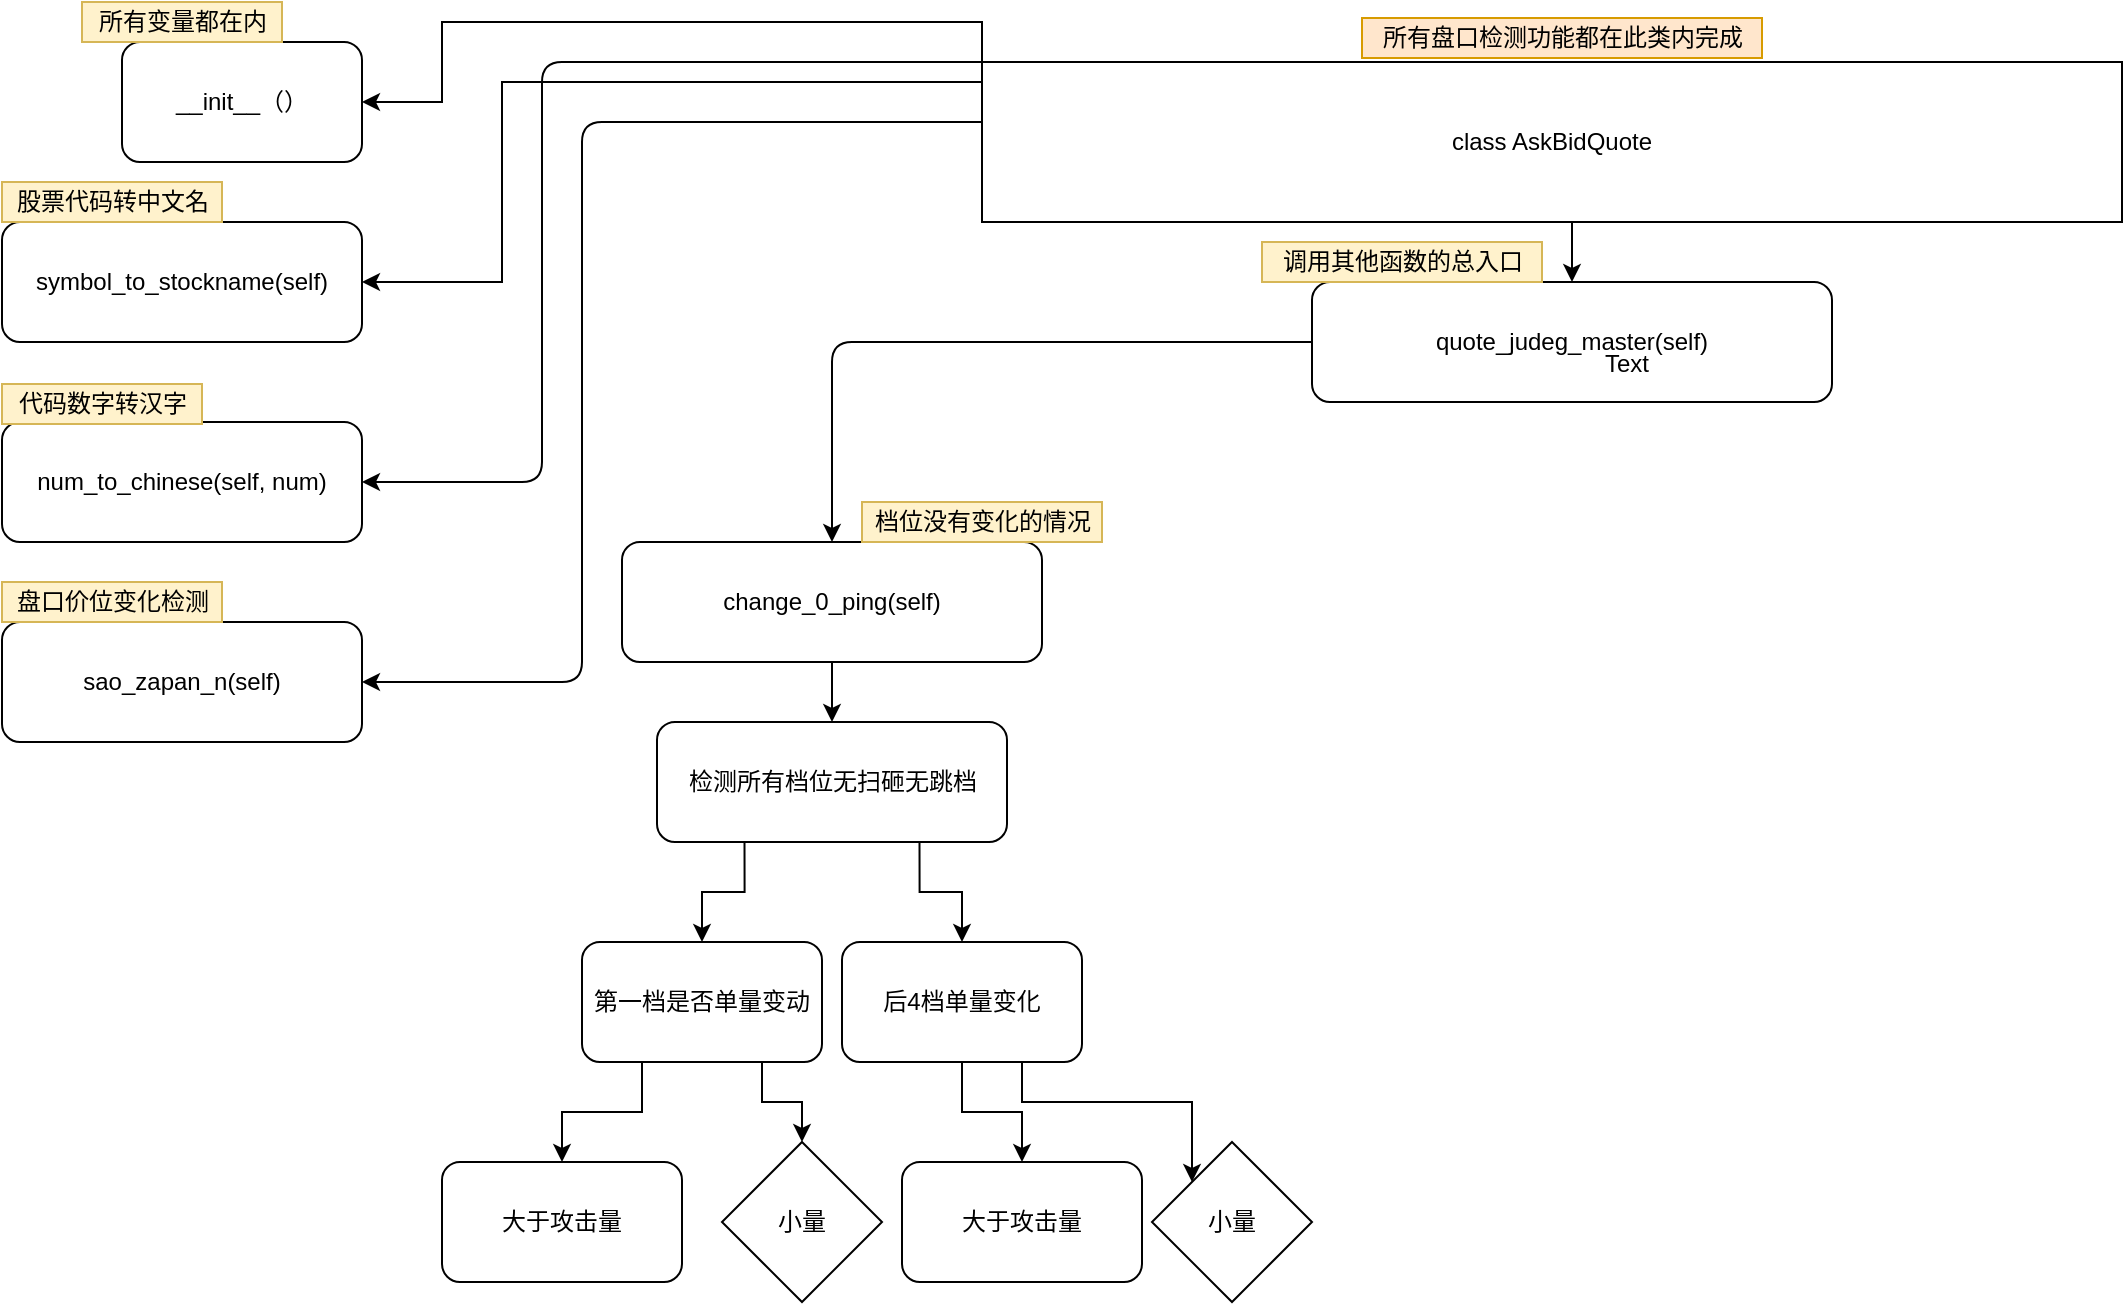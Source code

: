 <mxfile version="12.5.6" type="github">
  <diagram id="dHWgx3uqRyAXGrRmZ57P" name="Page-1">
    <mxGraphModel dx="1673" dy="976" grid="1" gridSize="10" guides="1" tooltips="1" connect="1" arrows="1" fold="1" page="1" pageScale="1" pageWidth="1920" pageHeight="1200" math="0" shadow="0">
      <root>
        <mxCell id="0"/>
        <mxCell id="1" parent="0"/>
        <mxCell id="PrwOAb1tr_43_Qb7wZnU-9" style="edgeStyle=orthogonalEdgeStyle;rounded=0;orthogonalLoop=1;jettySize=auto;html=1;exitX=0.5;exitY=0;exitDx=0;exitDy=0;entryX=0.5;entryY=0;entryDx=0;entryDy=0;" edge="1" parent="1" source="PrwOAb1tr_43_Qb7wZnU-1" target="PrwOAb1tr_43_Qb7wZnU-7">
          <mxGeometry relative="1" as="geometry"/>
        </mxCell>
        <mxCell id="PrwOAb1tr_43_Qb7wZnU-11" style="edgeStyle=orthogonalEdgeStyle;rounded=0;orthogonalLoop=1;jettySize=auto;html=1;exitX=1;exitY=1;exitDx=0;exitDy=0;entryX=1;entryY=0.5;entryDx=0;entryDy=0;" edge="1" parent="1" source="PrwOAb1tr_43_Qb7wZnU-1" target="PrwOAb1tr_43_Qb7wZnU-3">
          <mxGeometry relative="1" as="geometry">
            <Array as="points">
              <mxPoint x="270" y="20"/>
              <mxPoint x="270" y="60"/>
            </Array>
          </mxGeometry>
        </mxCell>
        <mxCell id="PrwOAb1tr_43_Qb7wZnU-12" style="edgeStyle=orthogonalEdgeStyle;rounded=0;orthogonalLoop=1;jettySize=auto;html=1;exitX=1;exitY=0.5;exitDx=0;exitDy=0;entryX=1;entryY=0.5;entryDx=0;entryDy=0;" edge="1" parent="1" source="PrwOAb1tr_43_Qb7wZnU-1" target="PrwOAb1tr_43_Qb7wZnU-4">
          <mxGeometry relative="1" as="geometry">
            <Array as="points">
              <mxPoint x="540" y="50"/>
              <mxPoint x="300" y="50"/>
              <mxPoint x="300" y="150"/>
            </Array>
          </mxGeometry>
        </mxCell>
        <mxCell id="PrwOAb1tr_43_Qb7wZnU-1" value="class AskBidQuote" style="rounded=0;whiteSpace=wrap;html=1;flipH=0;flipV=1;direction=west;" vertex="1" parent="1">
          <mxGeometry x="540" y="40" width="570" height="80" as="geometry"/>
        </mxCell>
        <mxCell id="PrwOAb1tr_43_Qb7wZnU-3" value="__init__（）" style="rounded=1;whiteSpace=wrap;html=1;" vertex="1" parent="1">
          <mxGeometry x="110" y="30" width="120" height="60" as="geometry"/>
        </mxCell>
        <mxCell id="PrwOAb1tr_43_Qb7wZnU-4" value="symbol_to_stockname(self)" style="rounded=1;whiteSpace=wrap;html=1;" vertex="1" parent="1">
          <mxGeometry x="50" y="120" width="180" height="60" as="geometry"/>
        </mxCell>
        <mxCell id="PrwOAb1tr_43_Qb7wZnU-5" value="num_to_chinese(self, num)" style="rounded=1;whiteSpace=wrap;html=1;" vertex="1" parent="1">
          <mxGeometry x="50" y="220" width="180" height="60" as="geometry"/>
        </mxCell>
        <mxCell id="PrwOAb1tr_43_Qb7wZnU-7" value="quote_judeg_master(self)" style="rounded=1;whiteSpace=wrap;html=1;" vertex="1" parent="1">
          <mxGeometry x="705" y="150" width="260" height="60" as="geometry"/>
        </mxCell>
        <mxCell id="PrwOAb1tr_43_Qb7wZnU-14" value="sao_zapan_n(self)" style="rounded=1;whiteSpace=wrap;html=1;" vertex="1" parent="1">
          <mxGeometry x="50" y="320" width="180" height="60" as="geometry"/>
        </mxCell>
        <mxCell id="PrwOAb1tr_43_Qb7wZnU-15" value="" style="edgeStyle=elbowEdgeStyle;elbow=horizontal;endArrow=classic;html=1;entryX=1;entryY=0.5;entryDx=0;entryDy=0;" edge="1" parent="1" target="PrwOAb1tr_43_Qb7wZnU-5">
          <mxGeometry width="50" height="50" relative="1" as="geometry">
            <mxPoint x="540" y="40" as="sourcePoint"/>
            <mxPoint x="420" y="170" as="targetPoint"/>
            <Array as="points">
              <mxPoint x="320" y="190"/>
              <mxPoint x="320" y="199"/>
              <mxPoint x="320" y="120"/>
            </Array>
          </mxGeometry>
        </mxCell>
        <mxCell id="PrwOAb1tr_43_Qb7wZnU-16" value="" style="edgeStyle=elbowEdgeStyle;elbow=horizontal;endArrow=classic;html=1;exitX=1;exitY=0.375;exitDx=0;exitDy=0;exitPerimeter=0;entryX=1;entryY=0.5;entryDx=0;entryDy=0;" edge="1" parent="1" source="PrwOAb1tr_43_Qb7wZnU-1" target="PrwOAb1tr_43_Qb7wZnU-14">
          <mxGeometry width="50" height="50" relative="1" as="geometry">
            <mxPoint x="330" y="330" as="sourcePoint"/>
            <mxPoint x="380" y="280" as="targetPoint"/>
            <Array as="points">
              <mxPoint x="340" y="180"/>
            </Array>
          </mxGeometry>
        </mxCell>
        <mxCell id="PrwOAb1tr_43_Qb7wZnU-17" value="Text" style="text;html=1;align=center;verticalAlign=middle;resizable=0;points=[];autosize=1;" vertex="1" parent="1">
          <mxGeometry x="842" y="181" width="40" height="20" as="geometry"/>
        </mxCell>
        <mxCell id="PrwOAb1tr_43_Qb7wZnU-22" value="&lt;div&gt;所有盘口检测功能都在此类内完成&lt;/div&gt;" style="text;html=1;align=center;verticalAlign=middle;resizable=0;points=[];autosize=1;fillColor=#ffe6cc;strokeColor=#d79b00;" vertex="1" parent="1">
          <mxGeometry x="730" y="18" width="200" height="20" as="geometry"/>
        </mxCell>
        <mxCell id="PrwOAb1tr_43_Qb7wZnU-23" value="&lt;div&gt;调用其他函数的总入口&lt;/div&gt;" style="text;html=1;align=center;verticalAlign=middle;resizable=0;points=[];autosize=1;fillColor=#fff2cc;strokeColor=#d6b656;" vertex="1" parent="1">
          <mxGeometry x="680" y="130" width="140" height="20" as="geometry"/>
        </mxCell>
        <mxCell id="PrwOAb1tr_43_Qb7wZnU-24" value="&lt;div&gt;所有变量都在内&lt;/div&gt;" style="text;html=1;align=center;verticalAlign=middle;resizable=0;points=[];autosize=1;fillColor=#fff2cc;strokeColor=#d6b656;" vertex="1" parent="1">
          <mxGeometry x="90" y="10" width="100" height="20" as="geometry"/>
        </mxCell>
        <mxCell id="PrwOAb1tr_43_Qb7wZnU-25" value="股票代码转中文名" style="text;html=1;align=center;verticalAlign=middle;resizable=0;points=[];autosize=1;fillColor=#fff2cc;strokeColor=#d6b656;" vertex="1" parent="1">
          <mxGeometry x="50" y="100" width="110" height="20" as="geometry"/>
        </mxCell>
        <mxCell id="PrwOAb1tr_43_Qb7wZnU-26" value="&lt;div&gt;代码数字转汉字&lt;/div&gt;" style="text;html=1;align=center;verticalAlign=middle;resizable=0;points=[];autosize=1;fillColor=#fff2cc;strokeColor=#d6b656;" vertex="1" parent="1">
          <mxGeometry x="50" y="201" width="100" height="20" as="geometry"/>
        </mxCell>
        <mxCell id="PrwOAb1tr_43_Qb7wZnU-27" value="盘口价位变化检测" style="text;html=1;align=center;verticalAlign=middle;resizable=0;points=[];autosize=1;fillColor=#fff2cc;strokeColor=#d6b656;" vertex="1" parent="1">
          <mxGeometry x="50" y="300" width="110" height="20" as="geometry"/>
        </mxCell>
        <mxCell id="PrwOAb1tr_43_Qb7wZnU-34" style="edgeStyle=orthogonalEdgeStyle;rounded=0;orthogonalLoop=1;jettySize=auto;html=1;exitX=0.5;exitY=1;exitDx=0;exitDy=0;entryX=0.5;entryY=0;entryDx=0;entryDy=0;" edge="1" parent="1" source="PrwOAb1tr_43_Qb7wZnU-28" target="PrwOAb1tr_43_Qb7wZnU-32">
          <mxGeometry relative="1" as="geometry"/>
        </mxCell>
        <mxCell id="PrwOAb1tr_43_Qb7wZnU-28" value="change_0_ping(self)" style="rounded=1;whiteSpace=wrap;html=1;" vertex="1" parent="1">
          <mxGeometry x="360" y="280" width="210" height="60" as="geometry"/>
        </mxCell>
        <mxCell id="PrwOAb1tr_43_Qb7wZnU-30" value="" style="edgeStyle=elbowEdgeStyle;elbow=vertical;endArrow=classic;html=1;exitX=0;exitY=0.5;exitDx=0;exitDy=0;entryX=0.5;entryY=0;entryDx=0;entryDy=0;" edge="1" parent="1" source="PrwOAb1tr_43_Qb7wZnU-7" target="PrwOAb1tr_43_Qb7wZnU-28">
          <mxGeometry width="50" height="50" relative="1" as="geometry">
            <mxPoint x="50" y="450" as="sourcePoint"/>
            <mxPoint x="510" y="240" as="targetPoint"/>
            <Array as="points">
              <mxPoint x="610" y="180"/>
            </Array>
          </mxGeometry>
        </mxCell>
        <mxCell id="PrwOAb1tr_43_Qb7wZnU-31" value="&lt;div&gt;档位没有变化的情况&lt;/div&gt;" style="text;html=1;align=center;verticalAlign=middle;resizable=0;points=[];autosize=1;fillColor=#fff2cc;strokeColor=#d6b656;" vertex="1" parent="1">
          <mxGeometry x="480" y="260" width="120" height="20" as="geometry"/>
        </mxCell>
        <mxCell id="PrwOAb1tr_43_Qb7wZnU-36" style="edgeStyle=orthogonalEdgeStyle;rounded=0;orthogonalLoop=1;jettySize=auto;html=1;exitX=0.25;exitY=1;exitDx=0;exitDy=0;entryX=0.5;entryY=0;entryDx=0;entryDy=0;" edge="1" parent="1" source="PrwOAb1tr_43_Qb7wZnU-32" target="PrwOAb1tr_43_Qb7wZnU-35">
          <mxGeometry relative="1" as="geometry"/>
        </mxCell>
        <mxCell id="PrwOAb1tr_43_Qb7wZnU-38" style="edgeStyle=orthogonalEdgeStyle;rounded=0;orthogonalLoop=1;jettySize=auto;html=1;exitX=0.75;exitY=1;exitDx=0;exitDy=0;" edge="1" parent="1" source="PrwOAb1tr_43_Qb7wZnU-32" target="PrwOAb1tr_43_Qb7wZnU-37">
          <mxGeometry relative="1" as="geometry"/>
        </mxCell>
        <mxCell id="PrwOAb1tr_43_Qb7wZnU-32" value="&lt;div&gt;检测所有档位无扫砸无跳档&lt;/div&gt;" style="rounded=1;whiteSpace=wrap;html=1;" vertex="1" parent="1">
          <mxGeometry x="377.5" y="370" width="175" height="60" as="geometry"/>
        </mxCell>
        <mxCell id="PrwOAb1tr_43_Qb7wZnU-43" style="edgeStyle=orthogonalEdgeStyle;rounded=0;orthogonalLoop=1;jettySize=auto;html=1;exitX=0.25;exitY=1;exitDx=0;exitDy=0;entryX=0.5;entryY=0;entryDx=0;entryDy=0;" edge="1" parent="1" source="PrwOAb1tr_43_Qb7wZnU-35" target="PrwOAb1tr_43_Qb7wZnU-39">
          <mxGeometry relative="1" as="geometry"/>
        </mxCell>
        <mxCell id="PrwOAb1tr_43_Qb7wZnU-44" style="edgeStyle=orthogonalEdgeStyle;rounded=0;orthogonalLoop=1;jettySize=auto;html=1;exitX=0.75;exitY=1;exitDx=0;exitDy=0;entryX=0.5;entryY=0;entryDx=0;entryDy=0;" edge="1" parent="1" source="PrwOAb1tr_43_Qb7wZnU-35" target="PrwOAb1tr_43_Qb7wZnU-40">
          <mxGeometry relative="1" as="geometry"/>
        </mxCell>
        <mxCell id="PrwOAb1tr_43_Qb7wZnU-35" value="&lt;div&gt;第一档是否单量变动&lt;/div&gt;" style="rounded=1;whiteSpace=wrap;html=1;" vertex="1" parent="1">
          <mxGeometry x="340" y="480" width="120" height="60" as="geometry"/>
        </mxCell>
        <mxCell id="PrwOAb1tr_43_Qb7wZnU-45" style="edgeStyle=orthogonalEdgeStyle;rounded=0;orthogonalLoop=1;jettySize=auto;html=1;exitX=0.5;exitY=1;exitDx=0;exitDy=0;" edge="1" parent="1" source="PrwOAb1tr_43_Qb7wZnU-37" target="PrwOAb1tr_43_Qb7wZnU-41">
          <mxGeometry relative="1" as="geometry"/>
        </mxCell>
        <mxCell id="PrwOAb1tr_43_Qb7wZnU-46" style="edgeStyle=orthogonalEdgeStyle;rounded=0;orthogonalLoop=1;jettySize=auto;html=1;exitX=0.75;exitY=1;exitDx=0;exitDy=0;entryX=0;entryY=0;entryDx=0;entryDy=0;" edge="1" parent="1" source="PrwOAb1tr_43_Qb7wZnU-37" target="PrwOAb1tr_43_Qb7wZnU-42">
          <mxGeometry relative="1" as="geometry"/>
        </mxCell>
        <mxCell id="PrwOAb1tr_43_Qb7wZnU-37" value="后4档单量变化" style="rounded=1;whiteSpace=wrap;html=1;" vertex="1" parent="1">
          <mxGeometry x="470" y="480" width="120" height="60" as="geometry"/>
        </mxCell>
        <mxCell id="PrwOAb1tr_43_Qb7wZnU-39" value="&lt;div&gt;大于攻击量&lt;/div&gt;" style="rounded=1;whiteSpace=wrap;html=1;" vertex="1" parent="1">
          <mxGeometry x="270" y="590" width="120" height="60" as="geometry"/>
        </mxCell>
        <mxCell id="PrwOAb1tr_43_Qb7wZnU-40" value="小量" style="rhombus;whiteSpace=wrap;html=1;" vertex="1" parent="1">
          <mxGeometry x="410" y="580" width="80" height="80" as="geometry"/>
        </mxCell>
        <mxCell id="PrwOAb1tr_43_Qb7wZnU-41" value="&lt;div&gt;大于攻击量&lt;/div&gt;" style="rounded=1;whiteSpace=wrap;html=1;" vertex="1" parent="1">
          <mxGeometry x="500" y="590" width="120" height="60" as="geometry"/>
        </mxCell>
        <mxCell id="PrwOAb1tr_43_Qb7wZnU-42" value="小量" style="rhombus;whiteSpace=wrap;html=1;" vertex="1" parent="1">
          <mxGeometry x="625" y="580" width="80" height="80" as="geometry"/>
        </mxCell>
      </root>
    </mxGraphModel>
  </diagram>
</mxfile>
